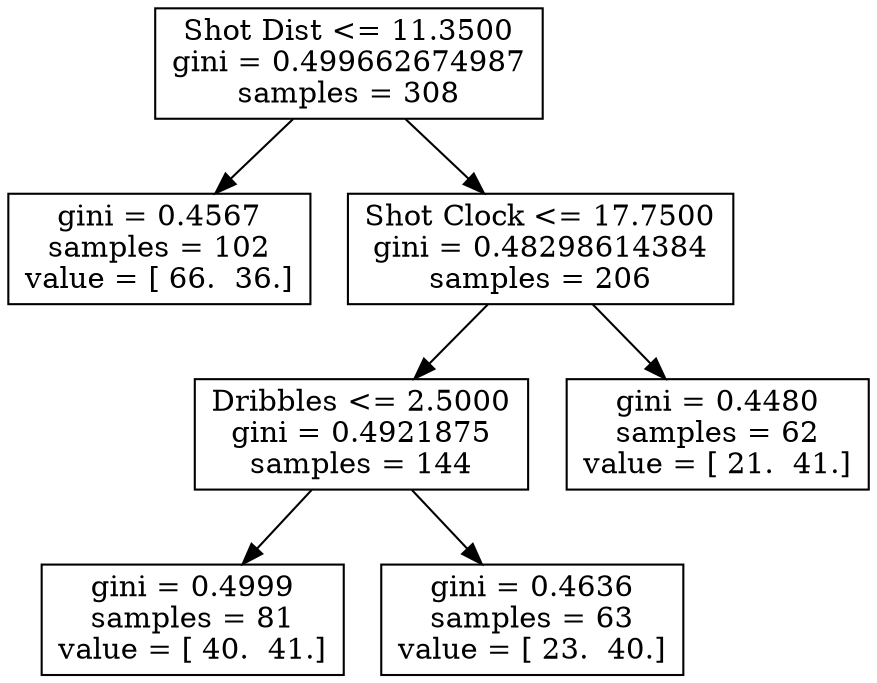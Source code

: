 digraph Tree {
0 [label="Shot Dist <= 11.3500\ngini = 0.499662674987\nsamples = 308", shape="box"] ;
1 [label="gini = 0.4567\nsamples = 102\nvalue = [ 66.  36.]", shape="box"] ;
0 -> 1 ;
2 [label="Shot Clock <= 17.7500\ngini = 0.48298614384\nsamples = 206", shape="box"] ;
0 -> 2 ;
3 [label="Dribbles <= 2.5000\ngini = 0.4921875\nsamples = 144", shape="box"] ;
2 -> 3 ;
4 [label="gini = 0.4999\nsamples = 81\nvalue = [ 40.  41.]", shape="box"] ;
3 -> 4 ;
5 [label="gini = 0.4636\nsamples = 63\nvalue = [ 23.  40.]", shape="box"] ;
3 -> 5 ;
6 [label="gini = 0.4480\nsamples = 62\nvalue = [ 21.  41.]", shape="box"] ;
2 -> 6 ;
}